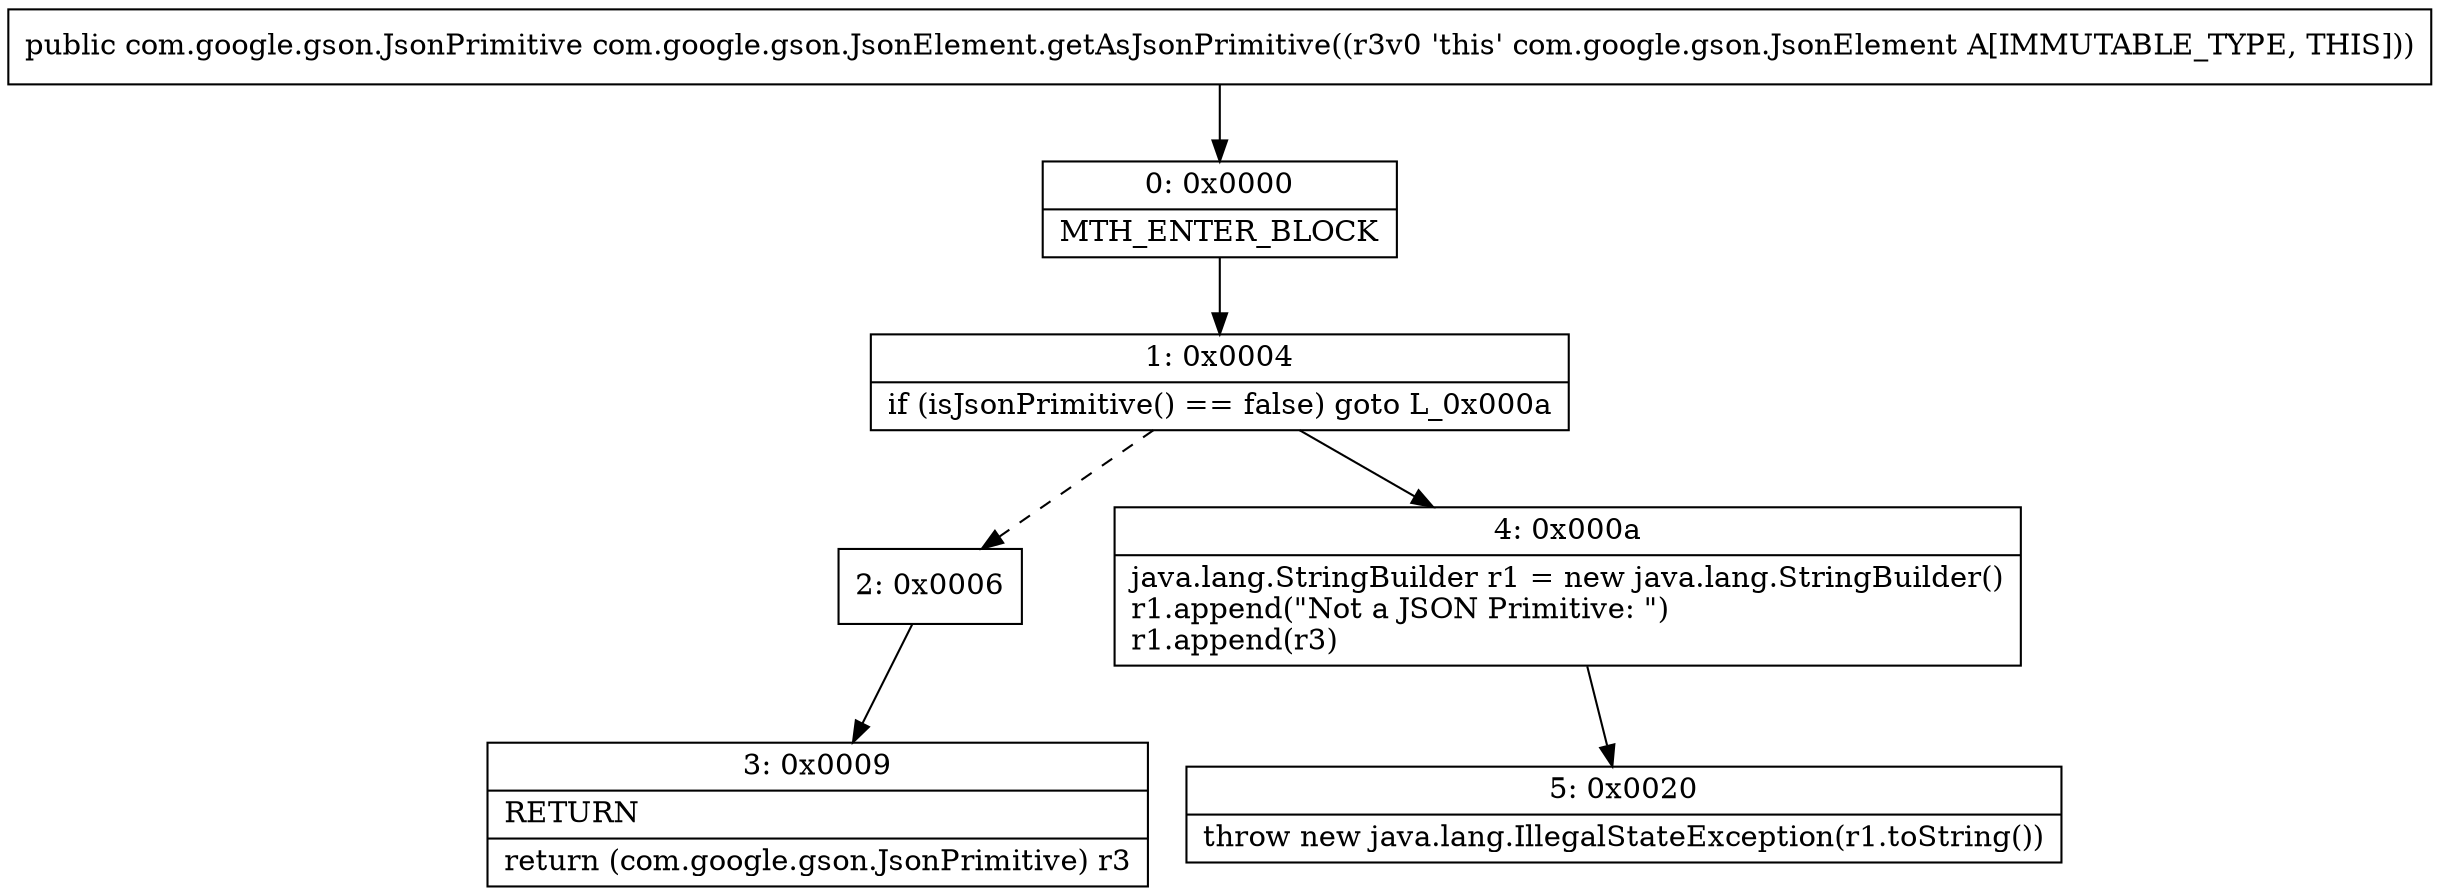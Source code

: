digraph "CFG forcom.google.gson.JsonElement.getAsJsonPrimitive()Lcom\/google\/gson\/JsonPrimitive;" {
Node_0 [shape=record,label="{0\:\ 0x0000|MTH_ENTER_BLOCK\l}"];
Node_1 [shape=record,label="{1\:\ 0x0004|if (isJsonPrimitive() == false) goto L_0x000a\l}"];
Node_2 [shape=record,label="{2\:\ 0x0006}"];
Node_3 [shape=record,label="{3\:\ 0x0009|RETURN\l|return (com.google.gson.JsonPrimitive) r3\l}"];
Node_4 [shape=record,label="{4\:\ 0x000a|java.lang.StringBuilder r1 = new java.lang.StringBuilder()\lr1.append(\"Not a JSON Primitive: \")\lr1.append(r3)\l}"];
Node_5 [shape=record,label="{5\:\ 0x0020|throw new java.lang.IllegalStateException(r1.toString())\l}"];
MethodNode[shape=record,label="{public com.google.gson.JsonPrimitive com.google.gson.JsonElement.getAsJsonPrimitive((r3v0 'this' com.google.gson.JsonElement A[IMMUTABLE_TYPE, THIS])) }"];
MethodNode -> Node_0;
Node_0 -> Node_1;
Node_1 -> Node_2[style=dashed];
Node_1 -> Node_4;
Node_2 -> Node_3;
Node_4 -> Node_5;
}

